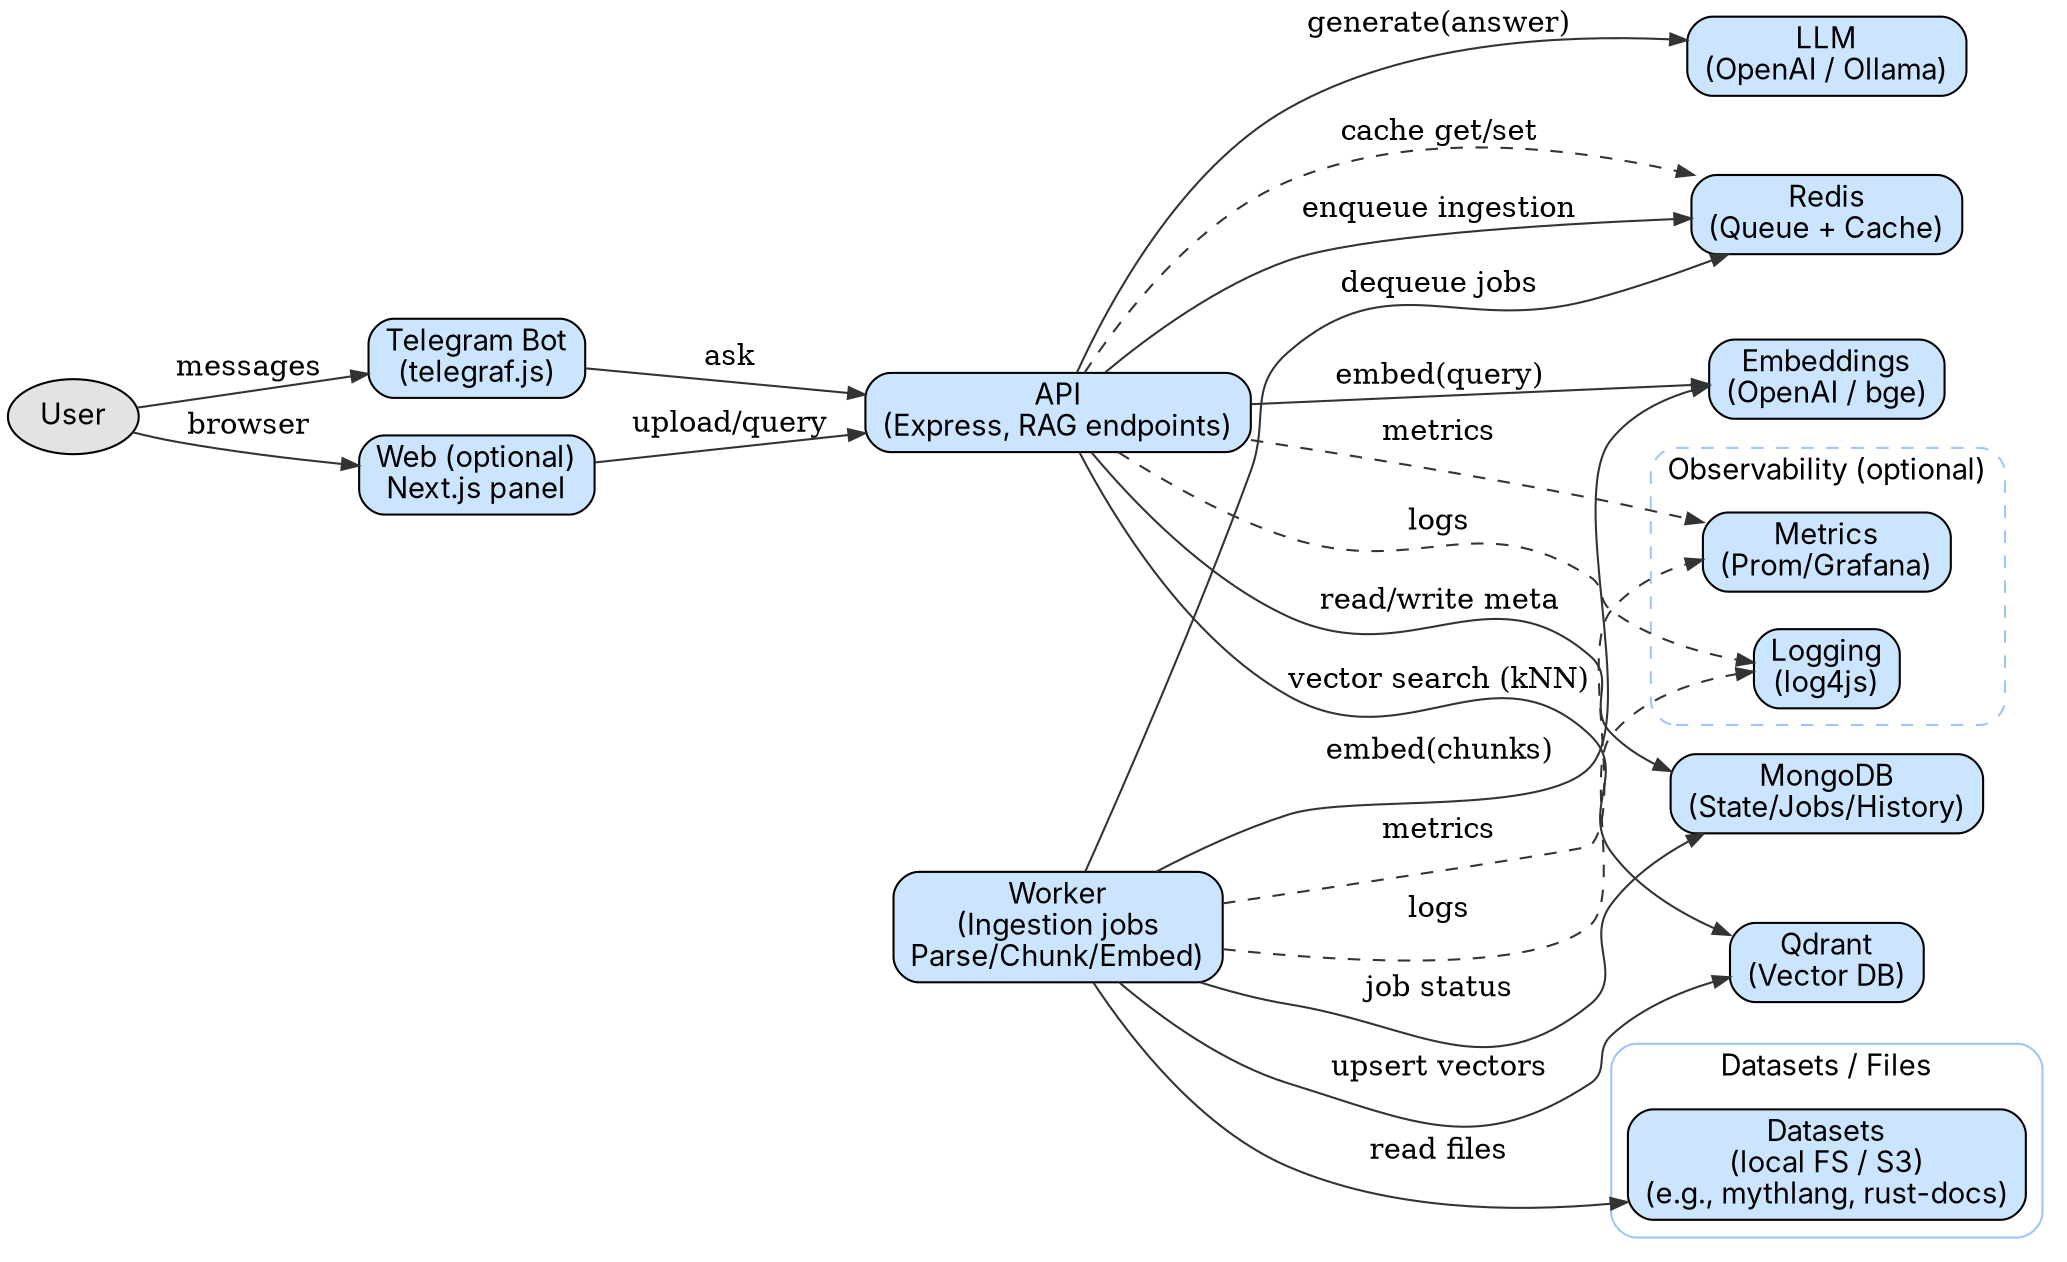 // Graphviz DOT describing ai-rag-showcase architecture (extended)
digraph RAGShowcase {
  rankdir=LR;
  fontname="Inter";
  node [shape=box, style="rounded,filled", fillcolor="#cce5ff", fontname="Inter"];
  edge [color="#333333", arrowsize=0.8];

  //=== RUNTIME SERVICES ===
  subgraph cluster_runtime {
    label="Runtime Services";
    color="#9ec5fe";
    style="rounded";

    API    [label="API\n(Express, RAG endpoints)"];
    WORKER [label="Worker\n(Ingestion jobs\nParse/Chunk/Embed)"];
    BOT    [label="Telegram Bot\n(telegraf.js)"];
    WEB    [label="Web (optional)\nNext.js panel"];
  }

  //=== INFRA (STATE/QUEUES/VECTORS) ===
  subgraph cluster_infra {
    label="Infra";
    color="#9ec5fe";
    style="rounded";

    QDRANT [label="Qdrant\n(Vector DB)"];
    MONGO  [label="MongoDB\n(State/Jobs/History)"];
    REDIS  [label="Redis\n(Queue + Cache)"];
  }

  //=== PROVIDERS (LLM/EMBEDDINGS) ===
  subgraph cluster_providers {
    label="Model Providers";
    color="#9ec5fe";
    style="rounded";

    EMB   [label="Embeddings\n(OpenAI / bge)"];
    LLM   [label="LLM\n(OpenAI / Ollama)"];
  }

  //=== DATASETS / FILES ===
  subgraph cluster_data {
    label="Datasets / Files";
    color="#9ec5fe";
    style="rounded";

    DATA  [label="Datasets\n(local FS / S3)\n(e.g., mythlang, rust-docs)"];
  }

  //=== OPTIONAL ANALYTICS ===
  subgraph cluster_obs {
    label="Observability (optional)";
    color="#9ec5fe";
    style="rounded,dashed";

    LOGS   [label="Logging\n(log4js)"];
    METRICS[label="Metrics\n(Prom/Grafana)"];
  }

  //=== FLOWS ===
  // User interactions
  USER [shape=oval, fillcolor="#e2e3e5", label="User"];
  USER -> BOT [label="messages"];
  USER -> WEB [label="browser"];

  // App flows
  WEB -> API   [label="upload/query"];
  BOT -> API   [label="ask"];

  // Retrieval path
  API -> EMB    [label="embed(query)"];
  API -> QDRANT [label="vector search (kNN)"];
  API -> REDIS  [label="cache get/set", style=dashed];
  API -> MONGO  [label="read/write meta"];
  API -> LLM    [label="generate(answer)"];

  // Ingestion path
  API -> REDIS   [label="enqueue ingestion"];
  WORKER -> REDIS [label="dequeue jobs"];
  WORKER -> DATA  [label="read files"];
  WORKER -> EMB   [label="embed(chunks)"];
  WORKER -> QDRANT[label="upsert vectors"];
  WORKER -> MONGO [label="job status"];

  // Observability taps (optional)
  API -> LOGS    [style=dashed, label="logs"];
  WORKER -> LOGS [style=dashed, label="logs"];
  API -> METRICS [style=dashed, label="metrics"];
  WORKER -> METRICS [style=dashed, label="metrics"];

  {rank=same; BOT; WEB}
  {rank=same; API; WORKER}
  {rank=same; QDRANT; MONGO; REDIS; EMB; LLM}
}
